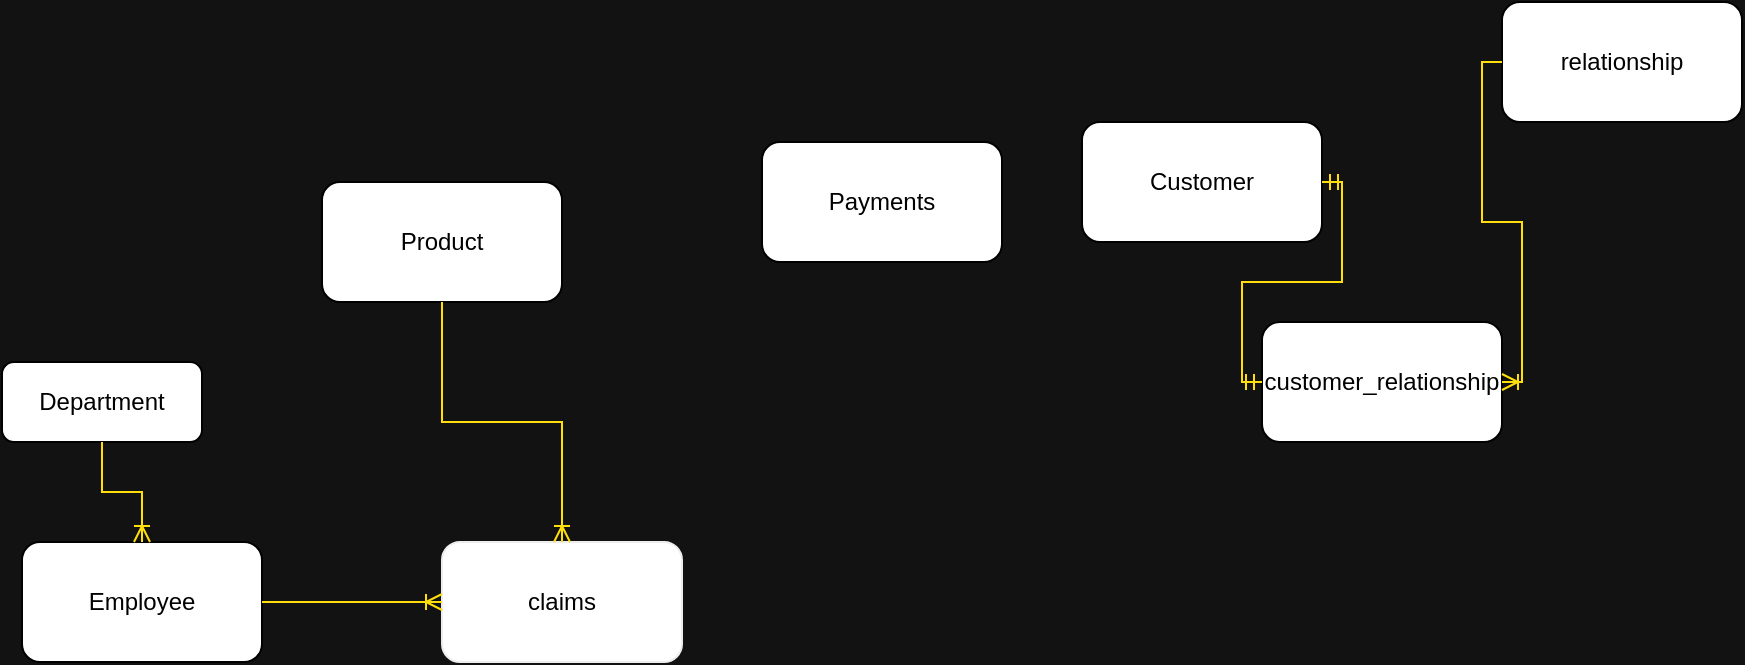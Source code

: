 <mxfile version="24.8.6">
  <diagram name="Page-1" id="J3tsaxY315ltOvU5XpqN">
    <mxGraphModel dx="1050" dy="574" grid="1" gridSize="10" guides="1" tooltips="1" connect="1" arrows="1" fold="1" page="1" pageScale="1" pageWidth="850" pageHeight="1100" background="#121212" math="0" shadow="0">
      <root>
        <mxCell id="0" />
        <mxCell id="1" parent="0" />
        <mxCell id="ojTp6sma9vRzEDrgU251-1" value="Employee" style="rounded=1;whiteSpace=wrap;html=1;glass=0;shadow=0;" parent="1" vertex="1">
          <mxGeometry x="40" y="370" width="120" height="60" as="geometry" />
        </mxCell>
        <mxCell id="ojTp6sma9vRzEDrgU251-2" value="Product" style="rounded=1;whiteSpace=wrap;html=1;glass=0;shadow=0;" parent="1" vertex="1">
          <mxGeometry x="190" y="190" width="120" height="60" as="geometry" />
        </mxCell>
        <mxCell id="ojTp6sma9vRzEDrgU251-3" value="Customer" style="rounded=1;whiteSpace=wrap;html=1;glass=0;shadow=0;" parent="1" vertex="1">
          <mxGeometry x="570" y="160" width="120" height="60" as="geometry" />
        </mxCell>
        <mxCell id="ojTp6sma9vRzEDrgU251-12" value="Payments" style="whiteSpace=wrap;html=1;align=center;rounded=1;shadow=0;glass=0;verticalAlign=middle;fontFamily=Helvetica;fontSize=12;" parent="1" vertex="1">
          <mxGeometry x="410" y="170" width="120" height="60" as="geometry" />
        </mxCell>
        <mxCell id="ojTp6sma9vRzEDrgU251-15" value="Department" style="whiteSpace=wrap;html=1;align=center;rounded=1;shadow=0;glass=0;verticalAlign=middle;fontFamily=Helvetica;fontSize=12;" parent="1" vertex="1">
          <mxGeometry x="30" y="280" width="100" height="40" as="geometry" />
        </mxCell>
        <mxCell id="ojTp6sma9vRzEDrgU251-25" value="" style="edgeStyle=orthogonalEdgeStyle;fontSize=12;html=1;endArrow=ERoneToMany;rounded=0;strokeColor=#ffde0a;align=center;verticalAlign=middle;fontFamily=Helvetica;fontColor=default;labelBackgroundColor=default;elbow=vertical;exitX=0.5;exitY=1;exitDx=0;exitDy=0;entryX=0.5;entryY=0;entryDx=0;entryDy=0;fillColor=#f5f5f5;" parent="1" source="ojTp6sma9vRzEDrgU251-15" target="ojTp6sma9vRzEDrgU251-1" edge="1">
          <mxGeometry width="100" height="100" relative="1" as="geometry">
            <mxPoint x="360" y="340" as="sourcePoint" />
            <mxPoint x="610" y="250" as="targetPoint" />
          </mxGeometry>
        </mxCell>
        <mxCell id="xUeZPuc921g4OJL25rjp-3" value="relationship" style="rounded=1;whiteSpace=wrap;html=1;shadow=0;glass=0;align=center;verticalAlign=middle;fontFamily=Helvetica;fontSize=12;" vertex="1" parent="1">
          <mxGeometry x="780" y="100" width="120" height="60" as="geometry" />
        </mxCell>
        <mxCell id="xUeZPuc921g4OJL25rjp-5" value="customer_relationship" style="rounded=1;whiteSpace=wrap;html=1;shadow=0;glass=0;align=center;verticalAlign=middle;fontFamily=Helvetica;fontSize=12;" vertex="1" parent="1">
          <mxGeometry x="660" y="260" width="120" height="60" as="geometry" />
        </mxCell>
        <mxCell id="xUeZPuc921g4OJL25rjp-7" value="" style="edgeStyle=orthogonalEdgeStyle;fontSize=12;html=1;endArrow=ERmandOne;startArrow=ERmandOne;rounded=0;strokeColor=#ffde0a;align=center;verticalAlign=middle;fontFamily=Helvetica;fontColor=default;labelBackgroundColor=default;elbow=vertical;exitX=1;exitY=0.5;exitDx=0;exitDy=0;entryX=0;entryY=0.5;entryDx=0;entryDy=0;fillColor=#f5f5f5;" edge="1" parent="1" source="ojTp6sma9vRzEDrgU251-3" target="xUeZPuc921g4OJL25rjp-5">
          <mxGeometry width="100" height="100" relative="1" as="geometry">
            <mxPoint x="330" y="470" as="sourcePoint" />
            <mxPoint x="430" y="370" as="targetPoint" />
          </mxGeometry>
        </mxCell>
        <mxCell id="xUeZPuc921g4OJL25rjp-8" value="" style="fontSize=12;html=1;endArrow=ERoneToMany;rounded=0;strokeColor=#ffde0a;align=center;verticalAlign=middle;fontFamily=Helvetica;fontColor=default;labelBackgroundColor=default;elbow=vertical;exitX=0;exitY=0.5;exitDx=0;exitDy=0;entryX=1;entryY=0.5;entryDx=0;entryDy=0;fillColor=#f5f5f5;edgeStyle=orthogonalEdgeStyle;" edge="1" parent="1" source="xUeZPuc921g4OJL25rjp-3" target="xUeZPuc921g4OJL25rjp-5">
          <mxGeometry width="100" height="100" relative="1" as="geometry">
            <mxPoint x="610" y="460" as="sourcePoint" />
            <mxPoint x="530" y="430" as="targetPoint" />
          </mxGeometry>
        </mxCell>
        <mxCell id="xUeZPuc921g4OJL25rjp-9" value="claims" style="rounded=1;whiteSpace=wrap;html=1;shadow=0;glass=0;strokeColor=#EDEDED;align=center;verticalAlign=middle;fontFamily=Helvetica;fontSize=12;fontColor=default;labelBackgroundColor=default;fillColor=default;" vertex="1" parent="1">
          <mxGeometry x="250" y="370" width="120" height="60" as="geometry" />
        </mxCell>
        <mxCell id="xUeZPuc921g4OJL25rjp-10" value="" style="edgeStyle=orthogonalEdgeStyle;fontSize=12;html=1;endArrow=ERoneToMany;rounded=0;strokeColor=#ffde0a;align=center;verticalAlign=middle;fontFamily=Helvetica;fontColor=default;labelBackgroundColor=default;elbow=vertical;fillColor=#f5f5f5;exitX=1;exitY=0.5;exitDx=0;exitDy=0;entryX=0;entryY=0.5;entryDx=0;entryDy=0;" edge="1" parent="1" source="ojTp6sma9vRzEDrgU251-1" target="xUeZPuc921g4OJL25rjp-9">
          <mxGeometry width="100" height="100" relative="1" as="geometry">
            <mxPoint x="400" y="250" as="sourcePoint" />
            <mxPoint x="500" y="150" as="targetPoint" />
          </mxGeometry>
        </mxCell>
        <mxCell id="xUeZPuc921g4OJL25rjp-12" value="" style="edgeStyle=orthogonalEdgeStyle;fontSize=12;html=1;endArrow=ERoneToMany;rounded=0;strokeColor=#ffde0a;align=center;verticalAlign=middle;fontFamily=Helvetica;fontColor=default;labelBackgroundColor=default;fillColor=#f5f5f5;exitX=0.5;exitY=1;exitDx=0;exitDy=0;entryX=0.5;entryY=0;entryDx=0;entryDy=0;" edge="1" parent="1" source="ojTp6sma9vRzEDrgU251-2" target="xUeZPuc921g4OJL25rjp-9">
          <mxGeometry width="100" height="100" relative="1" as="geometry">
            <mxPoint x="380" y="330" as="sourcePoint" />
            <mxPoint x="280" y="340" as="targetPoint" />
          </mxGeometry>
        </mxCell>
      </root>
    </mxGraphModel>
  </diagram>
</mxfile>
